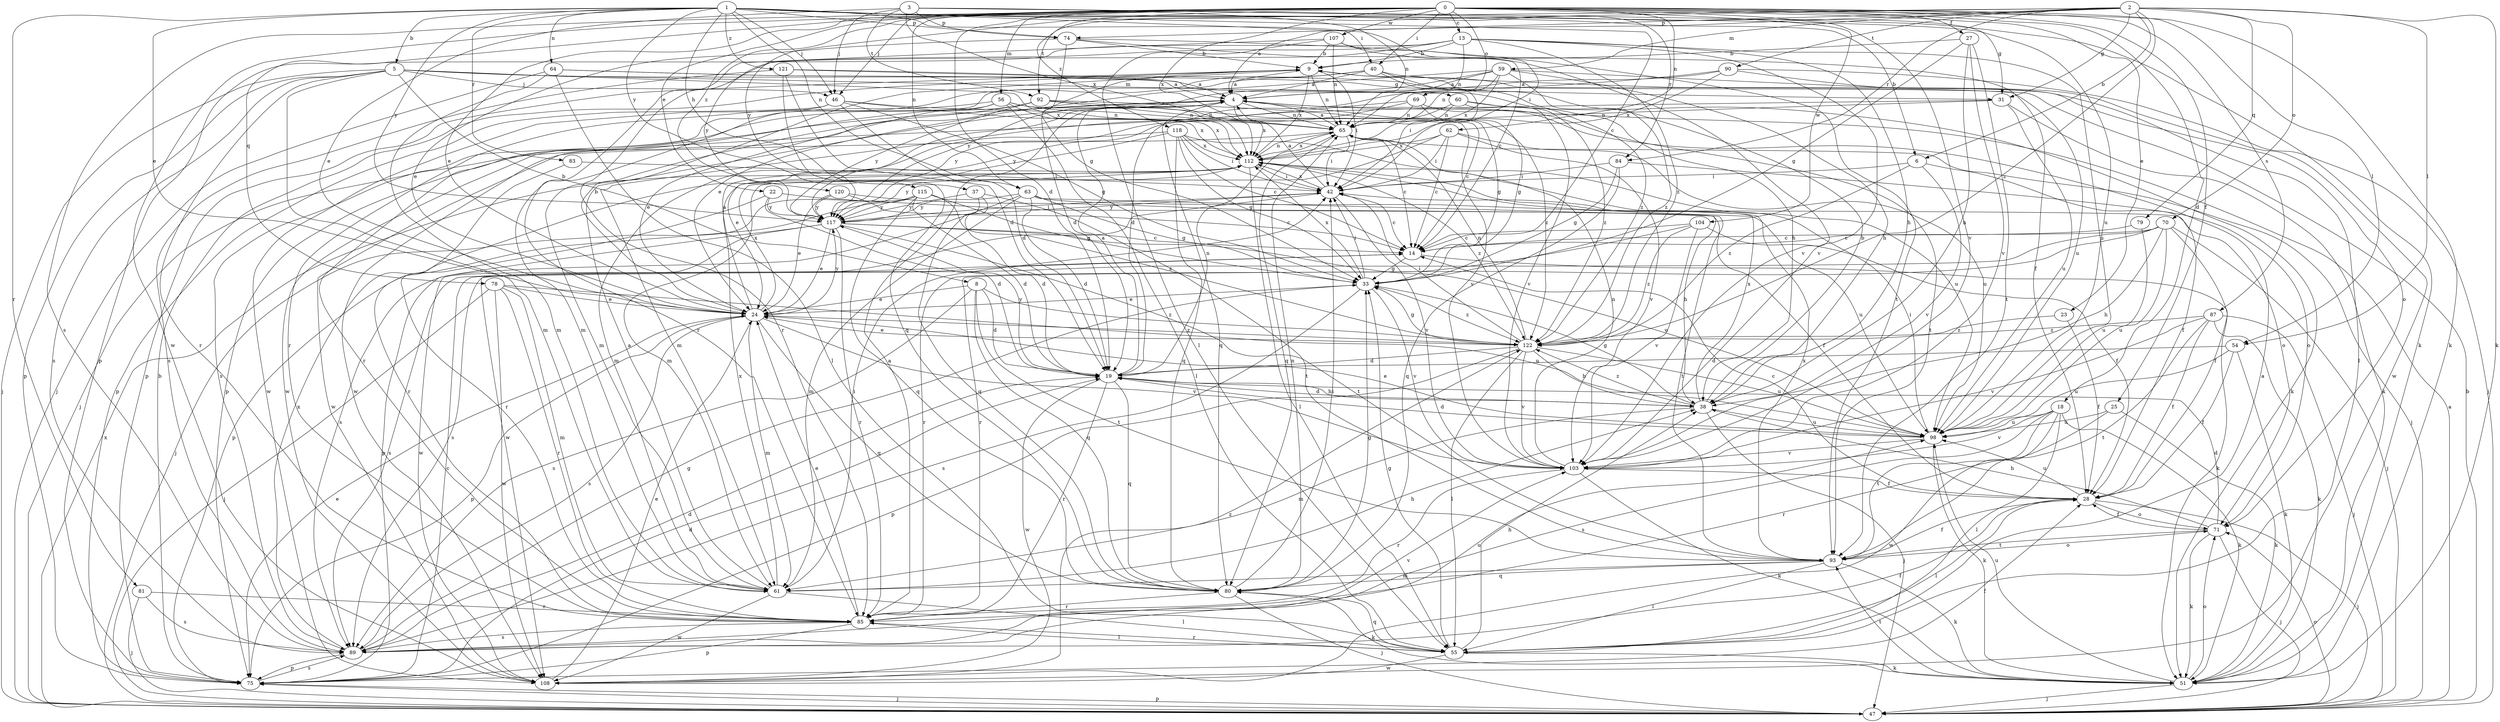strict digraph  {
0;
1;
2;
3;
4;
5;
6;
8;
9;
13;
14;
18;
19;
22;
23;
24;
25;
27;
28;
31;
33;
37;
38;
40;
42;
46;
47;
51;
54;
55;
56;
59;
60;
61;
62;
63;
64;
65;
69;
70;
71;
74;
75;
78;
79;
80;
81;
83;
84;
85;
87;
89;
90;
92;
93;
98;
103;
104;
107;
108;
112;
115;
117;
118;
120;
121;
122;
0 -> 13  [label=c];
0 -> 18  [label=d];
0 -> 19  [label=d];
0 -> 22  [label=e];
0 -> 23  [label=e];
0 -> 24  [label=e];
0 -> 25  [label=f];
0 -> 27  [label=f];
0 -> 40  [label=i];
0 -> 46  [label=j];
0 -> 51  [label=k];
0 -> 54  [label=l];
0 -> 56  [label=m];
0 -> 62  [label=n];
0 -> 63  [label=n];
0 -> 69  [label=o];
0 -> 78  [label=q];
0 -> 87  [label=s];
0 -> 89  [label=s];
0 -> 103  [label=v];
0 -> 104  [label=w];
0 -> 107  [label=w];
0 -> 108  [label=w];
0 -> 112  [label=x];
0 -> 118  [label=z];
0 -> 120  [label=z];
1 -> 5  [label=b];
1 -> 6  [label=b];
1 -> 14  [label=c];
1 -> 24  [label=e];
1 -> 37  [label=h];
1 -> 40  [label=i];
1 -> 42  [label=i];
1 -> 46  [label=j];
1 -> 63  [label=n];
1 -> 64  [label=n];
1 -> 74  [label=p];
1 -> 81  [label=r];
1 -> 83  [label=r];
1 -> 84  [label=r];
1 -> 98  [label=u];
1 -> 115  [label=y];
1 -> 117  [label=y];
1 -> 121  [label=z];
2 -> 4  [label=a];
2 -> 6  [label=b];
2 -> 31  [label=g];
2 -> 51  [label=k];
2 -> 54  [label=l];
2 -> 59  [label=m];
2 -> 70  [label=o];
2 -> 74  [label=p];
2 -> 79  [label=q];
2 -> 84  [label=r];
2 -> 90  [label=t];
2 -> 92  [label=t];
2 -> 117  [label=y];
2 -> 122  [label=z];
3 -> 24  [label=e];
3 -> 31  [label=g];
3 -> 46  [label=j];
3 -> 51  [label=k];
3 -> 65  [label=n];
3 -> 74  [label=p];
3 -> 92  [label=t];
3 -> 112  [label=x];
4 -> 65  [label=n];
4 -> 75  [label=p];
4 -> 80  [label=q];
4 -> 108  [label=w];
4 -> 112  [label=x];
4 -> 122  [label=z];
5 -> 8  [label=b];
5 -> 31  [label=g];
5 -> 46  [label=j];
5 -> 47  [label=j];
5 -> 60  [label=m];
5 -> 61  [label=m];
5 -> 75  [label=p];
5 -> 85  [label=r];
5 -> 89  [label=s];
5 -> 112  [label=x];
6 -> 28  [label=f];
6 -> 42  [label=i];
6 -> 103  [label=v];
6 -> 122  [label=z];
8 -> 19  [label=d];
8 -> 24  [label=e];
8 -> 80  [label=q];
8 -> 89  [label=s];
8 -> 93  [label=t];
8 -> 122  [label=z];
9 -> 4  [label=a];
9 -> 19  [label=d];
9 -> 42  [label=i];
9 -> 65  [label=n];
9 -> 75  [label=p];
9 -> 112  [label=x];
13 -> 9  [label=b];
13 -> 38  [label=h];
13 -> 65  [label=n];
13 -> 75  [label=p];
13 -> 85  [label=r];
13 -> 98  [label=u];
13 -> 103  [label=v];
13 -> 117  [label=y];
13 -> 122  [label=z];
14 -> 33  [label=g];
14 -> 51  [label=k];
14 -> 89  [label=s];
18 -> 51  [label=k];
18 -> 55  [label=l];
18 -> 89  [label=s];
18 -> 93  [label=t];
18 -> 98  [label=u];
18 -> 103  [label=v];
18 -> 108  [label=w];
19 -> 4  [label=a];
19 -> 38  [label=h];
19 -> 65  [label=n];
19 -> 80  [label=q];
19 -> 85  [label=r];
19 -> 108  [label=w];
19 -> 117  [label=y];
22 -> 19  [label=d];
22 -> 28  [label=f];
22 -> 85  [label=r];
22 -> 117  [label=y];
23 -> 28  [label=f];
23 -> 122  [label=z];
24 -> 4  [label=a];
24 -> 9  [label=b];
24 -> 61  [label=m];
24 -> 75  [label=p];
24 -> 80  [label=q];
24 -> 89  [label=s];
24 -> 103  [label=v];
24 -> 112  [label=x];
24 -> 117  [label=y];
24 -> 122  [label=z];
25 -> 51  [label=k];
25 -> 85  [label=r];
25 -> 98  [label=u];
27 -> 9  [label=b];
27 -> 33  [label=g];
27 -> 38  [label=h];
27 -> 93  [label=t];
27 -> 103  [label=v];
28 -> 14  [label=c];
28 -> 47  [label=j];
28 -> 55  [label=l];
28 -> 71  [label=o];
28 -> 98  [label=u];
31 -> 47  [label=j];
31 -> 51  [label=k];
31 -> 65  [label=n];
31 -> 98  [label=u];
33 -> 24  [label=e];
33 -> 42  [label=i];
33 -> 89  [label=s];
33 -> 103  [label=v];
33 -> 112  [label=x];
33 -> 122  [label=z];
37 -> 19  [label=d];
37 -> 80  [label=q];
37 -> 93  [label=t];
37 -> 117  [label=y];
38 -> 9  [label=b];
38 -> 19  [label=d];
38 -> 33  [label=g];
38 -> 47  [label=j];
38 -> 61  [label=m];
38 -> 98  [label=u];
38 -> 112  [label=x];
38 -> 122  [label=z];
40 -> 4  [label=a];
40 -> 38  [label=h];
40 -> 42  [label=i];
40 -> 61  [label=m];
40 -> 71  [label=o];
40 -> 85  [label=r];
42 -> 4  [label=a];
42 -> 14  [label=c];
42 -> 103  [label=v];
42 -> 108  [label=w];
42 -> 112  [label=x];
42 -> 117  [label=y];
46 -> 19  [label=d];
46 -> 33  [label=g];
46 -> 65  [label=n];
46 -> 75  [label=p];
46 -> 108  [label=w];
46 -> 112  [label=x];
47 -> 4  [label=a];
47 -> 9  [label=b];
47 -> 71  [label=o];
47 -> 75  [label=p];
47 -> 112  [label=x];
51 -> 47  [label=j];
51 -> 71  [label=o];
51 -> 93  [label=t];
51 -> 98  [label=u];
54 -> 19  [label=d];
54 -> 28  [label=f];
54 -> 51  [label=k];
54 -> 98  [label=u];
55 -> 4  [label=a];
55 -> 33  [label=g];
55 -> 38  [label=h];
55 -> 51  [label=k];
55 -> 80  [label=q];
55 -> 85  [label=r];
55 -> 108  [label=w];
56 -> 24  [label=e];
56 -> 55  [label=l];
56 -> 65  [label=n];
56 -> 85  [label=r];
56 -> 89  [label=s];
56 -> 103  [label=v];
56 -> 112  [label=x];
59 -> 4  [label=a];
59 -> 24  [label=e];
59 -> 38  [label=h];
59 -> 65  [label=n];
59 -> 108  [label=w];
59 -> 112  [label=x];
59 -> 117  [label=y];
59 -> 122  [label=z];
60 -> 51  [label=k];
60 -> 65  [label=n];
60 -> 103  [label=v];
60 -> 117  [label=y];
60 -> 122  [label=z];
61 -> 4  [label=a];
61 -> 38  [label=h];
61 -> 42  [label=i];
61 -> 55  [label=l];
61 -> 108  [label=w];
61 -> 112  [label=x];
62 -> 14  [label=c];
62 -> 42  [label=i];
62 -> 61  [label=m];
62 -> 98  [label=u];
62 -> 103  [label=v];
62 -> 112  [label=x];
63 -> 19  [label=d];
63 -> 33  [label=g];
63 -> 61  [label=m];
63 -> 89  [label=s];
63 -> 93  [label=t];
63 -> 98  [label=u];
63 -> 117  [label=y];
64 -> 4  [label=a];
64 -> 47  [label=j];
64 -> 55  [label=l];
64 -> 61  [label=m];
64 -> 122  [label=z];
65 -> 4  [label=a];
65 -> 14  [label=c];
65 -> 42  [label=i];
65 -> 47  [label=j];
65 -> 80  [label=q];
65 -> 108  [label=w];
65 -> 112  [label=x];
69 -> 33  [label=g];
69 -> 61  [label=m];
69 -> 65  [label=n];
69 -> 93  [label=t];
69 -> 117  [label=y];
70 -> 14  [label=c];
70 -> 28  [label=f];
70 -> 38  [label=h];
70 -> 47  [label=j];
70 -> 85  [label=r];
70 -> 89  [label=s];
70 -> 98  [label=u];
71 -> 19  [label=d];
71 -> 28  [label=f];
71 -> 38  [label=h];
71 -> 47  [label=j];
71 -> 51  [label=k];
71 -> 93  [label=t];
74 -> 9  [label=b];
74 -> 14  [label=c];
74 -> 24  [label=e];
74 -> 28  [label=f];
74 -> 33  [label=g];
75 -> 9  [label=b];
75 -> 14  [label=c];
75 -> 19  [label=d];
75 -> 24  [label=e];
75 -> 28  [label=f];
75 -> 47  [label=j];
75 -> 89  [label=s];
78 -> 24  [label=e];
78 -> 47  [label=j];
78 -> 61  [label=m];
78 -> 85  [label=r];
78 -> 98  [label=u];
78 -> 108  [label=w];
79 -> 14  [label=c];
79 -> 98  [label=u];
80 -> 33  [label=g];
80 -> 42  [label=i];
80 -> 47  [label=j];
80 -> 51  [label=k];
80 -> 65  [label=n];
80 -> 85  [label=r];
81 -> 47  [label=j];
81 -> 85  [label=r];
81 -> 89  [label=s];
83 -> 42  [label=i];
83 -> 85  [label=r];
84 -> 33  [label=g];
84 -> 42  [label=i];
84 -> 71  [label=o];
84 -> 80  [label=q];
85 -> 4  [label=a];
85 -> 24  [label=e];
85 -> 55  [label=l];
85 -> 75  [label=p];
85 -> 89  [label=s];
87 -> 28  [label=f];
87 -> 47  [label=j];
87 -> 51  [label=k];
87 -> 93  [label=t];
87 -> 103  [label=v];
87 -> 122  [label=z];
89 -> 19  [label=d];
89 -> 28  [label=f];
89 -> 33  [label=g];
89 -> 75  [label=p];
89 -> 98  [label=u];
89 -> 103  [label=v];
89 -> 112  [label=x];
90 -> 4  [label=a];
90 -> 19  [label=d];
90 -> 47  [label=j];
90 -> 55  [label=l];
90 -> 112  [label=x];
92 -> 14  [label=c];
92 -> 33  [label=g];
92 -> 61  [label=m];
92 -> 65  [label=n];
92 -> 108  [label=w];
92 -> 117  [label=y];
93 -> 28  [label=f];
93 -> 51  [label=k];
93 -> 55  [label=l];
93 -> 61  [label=m];
93 -> 71  [label=o];
93 -> 80  [label=q];
93 -> 112  [label=x];
98 -> 19  [label=d];
98 -> 24  [label=e];
98 -> 42  [label=i];
98 -> 51  [label=k];
98 -> 103  [label=v];
103 -> 28  [label=f];
103 -> 51  [label=k];
103 -> 65  [label=n];
103 -> 85  [label=r];
104 -> 14  [label=c];
104 -> 28  [label=f];
104 -> 85  [label=r];
104 -> 103  [label=v];
104 -> 122  [label=z];
107 -> 9  [label=b];
107 -> 55  [label=l];
107 -> 65  [label=n];
107 -> 85  [label=r];
107 -> 93  [label=t];
107 -> 103  [label=v];
108 -> 24  [label=e];
108 -> 122  [label=z];
112 -> 42  [label=i];
112 -> 55  [label=l];
112 -> 65  [label=n];
112 -> 71  [label=o];
112 -> 117  [label=y];
112 -> 122  [label=z];
115 -> 19  [label=d];
115 -> 33  [label=g];
115 -> 47  [label=j];
115 -> 75  [label=p];
115 -> 80  [label=q];
115 -> 117  [label=y];
115 -> 122  [label=z];
117 -> 14  [label=c];
117 -> 24  [label=e];
117 -> 42  [label=i];
117 -> 75  [label=p];
117 -> 85  [label=r];
117 -> 93  [label=t];
117 -> 98  [label=u];
117 -> 108  [label=w];
118 -> 14  [label=c];
118 -> 24  [label=e];
118 -> 33  [label=g];
118 -> 42  [label=i];
118 -> 61  [label=m];
118 -> 80  [label=q];
118 -> 98  [label=u];
118 -> 112  [label=x];
120 -> 14  [label=c];
120 -> 24  [label=e];
120 -> 38  [label=h];
120 -> 117  [label=y];
121 -> 4  [label=a];
121 -> 19  [label=d];
121 -> 80  [label=q];
121 -> 89  [label=s];
121 -> 98  [label=u];
122 -> 19  [label=d];
122 -> 24  [label=e];
122 -> 33  [label=g];
122 -> 38  [label=h];
122 -> 42  [label=i];
122 -> 55  [label=l];
122 -> 65  [label=n];
122 -> 75  [label=p];
122 -> 98  [label=u];
122 -> 103  [label=v];
}
